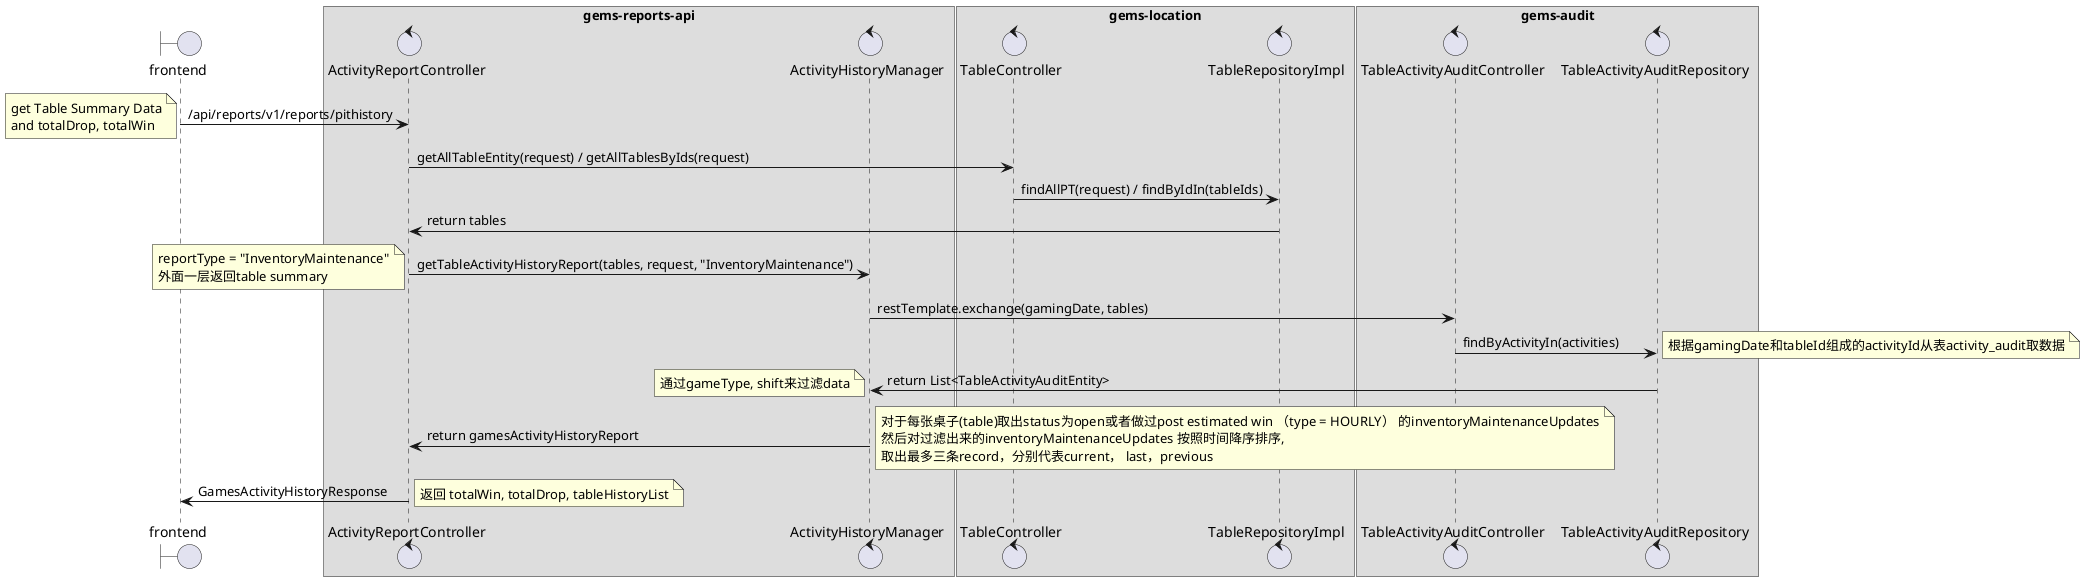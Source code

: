 @startuml
boundary frontend
box "gems-reports-api"
control ActivityReportController
control ActivityHistoryManager
end box
box "gems-location"
control TableController
control TableRepositoryImpl
end box
box "gems-audit"
control TableActivityAuditController
control TableActivityAuditRepository
end box
frontend -> ActivityReportController : /api/reports/v1/reports/pithistory
note left
get Table Summary Data
and totalDrop, totalWin
end note
ActivityReportController -> TableController : getAllTableEntity(request) / getAllTablesByIds(request)
TableController -> TableRepositoryImpl : findAllPT(request) / findByIdIn(tableIds)
TableRepositoryImpl -> ActivityReportController : return tables
ActivityReportController -> ActivityHistoryManager : getTableActivityHistoryReport(tables, request, "InventoryMaintenance")
note left
reportType = "InventoryMaintenance"
外面一层返回table summary
end note
ActivityHistoryManager -> TableActivityAuditController : restTemplate.exchange(gamingDate, tables)
TableActivityAuditController -> TableActivityAuditRepository : findByActivityIn(activities)
note right
根据gamingDate和tableId组成的activityId从表activity_audit取数据
end note
TableActivityAuditRepository -> ActivityHistoryManager : return List<TableActivityAuditEntity>
note left
通过gameType, shift来过滤data
end note
ActivityHistoryManager -> ActivityReportController : return gamesActivityHistoryReport
note right
对于每张桌子(table)取出status为open或者做过post estimated win （type = HOURLY） 的inventoryMaintenanceUpdates
然后对过滤出来的inventoryMaintenanceUpdates 按照时间降序排序,
取出最多三条record，分别代表current， last，previous
end note
ActivityReportController -> frontend : GamesActivityHistoryResponse
note right
返回 totalWin, totalDrop, tableHistoryList
end note

@enduml

